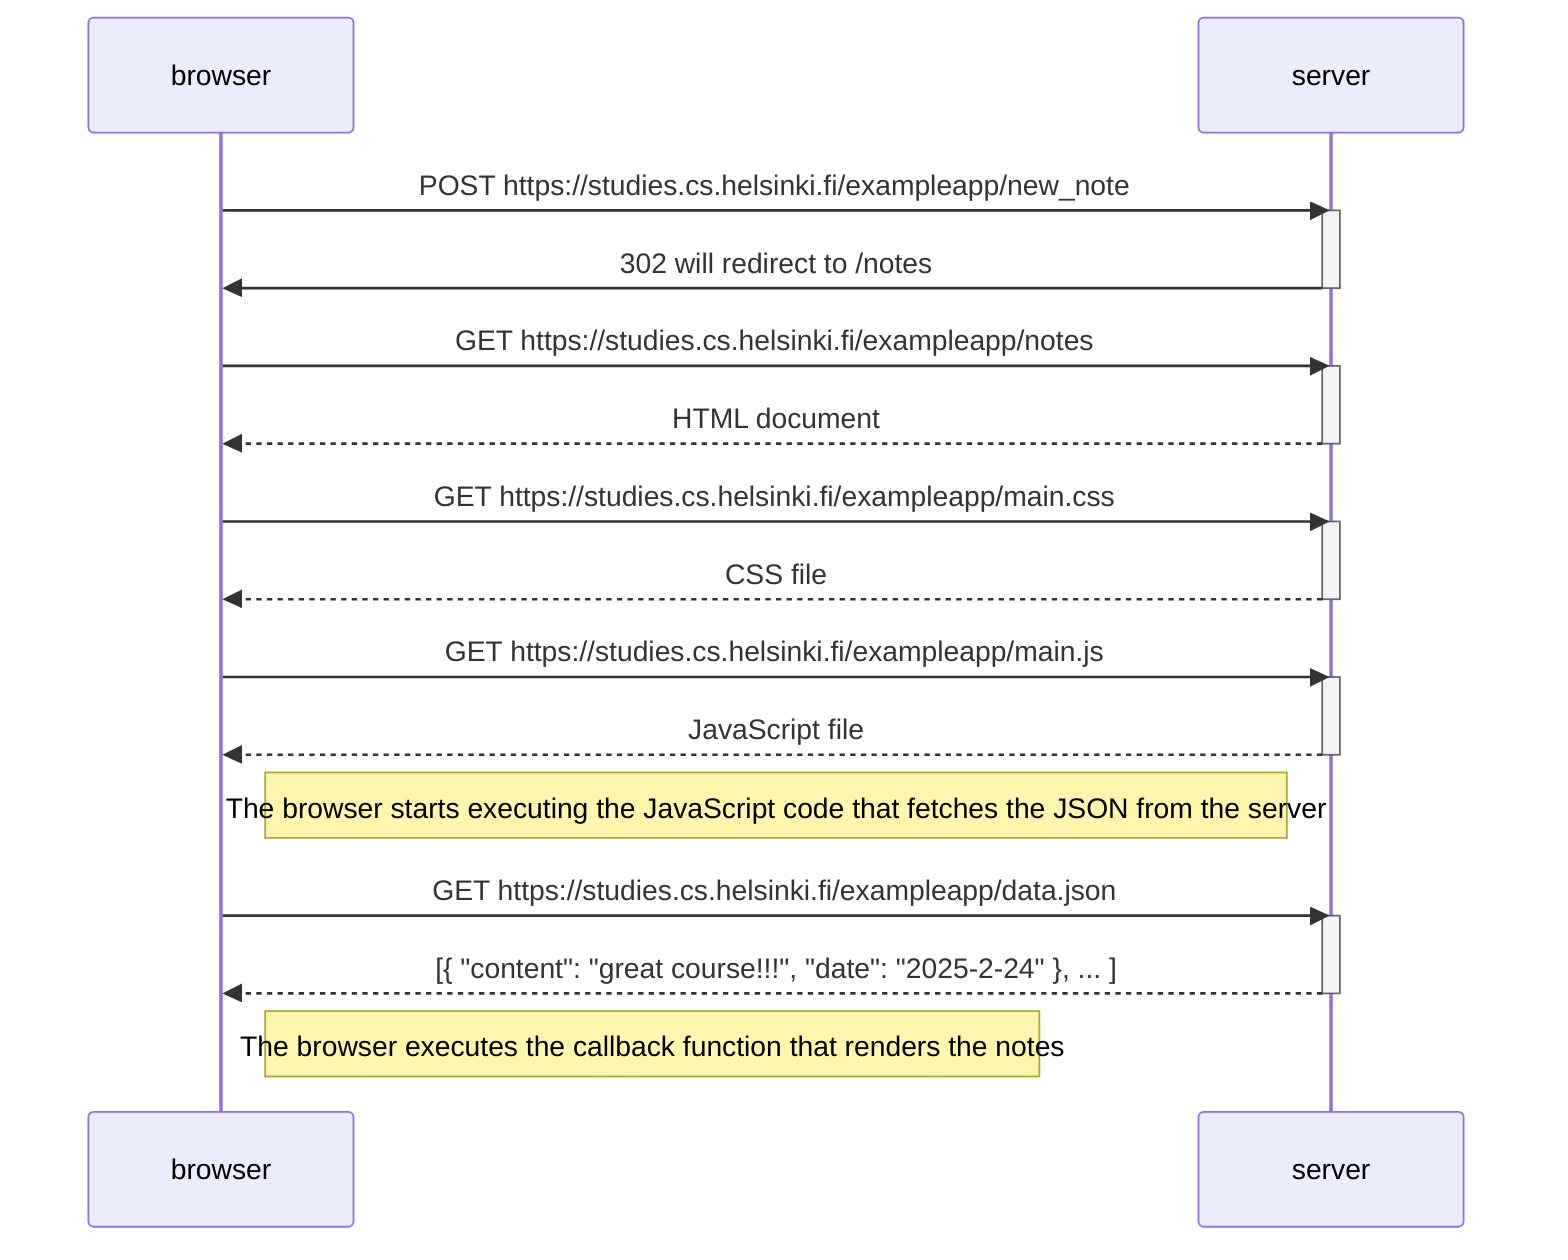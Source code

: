 sequenceDiagram
    participant browser
    participant server

    browser->>server: POST https://studies.cs.helsinki.fi/exampleapp/new_note
    activate server
    server->>browser: 302 will redirect to /notes
    deactivate server

    browser->>server: GET https://studies.cs.helsinki.fi/exampleapp/notes
    activate server
    server-->>browser: HTML document
    deactivate server

    browser->>server: GET https://studies.cs.helsinki.fi/exampleapp/main.css
    activate server
    server-->>browser: CSS file
    deactivate server

    browser->>server: GET https://studies.cs.helsinki.fi/exampleapp/main.js
    activate server
    server-->>browser: JavaScript file
    deactivate server

    Note right of browser: The browser starts executing the JavaScript code that fetches the JSON from the server

    browser->>server: GET https://studies.cs.helsinki.fi/exampleapp/data.json
    activate server
    server-->>browser: [{ "content": "great course!!!", "date": "2025-2-24" }, ... ]
    deactivate server

    Note right of browser: The browser executes the callback function that renders the notes